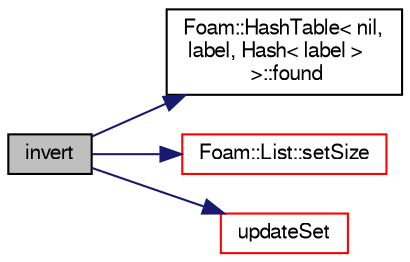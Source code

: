 digraph "invert"
{
  bgcolor="transparent";
  edge [fontname="FreeSans",fontsize="10",labelfontname="FreeSans",labelfontsize="10"];
  node [fontname="FreeSans",fontsize="10",shape=record];
  rankdir="LR";
  Node1 [label="invert",height=0.2,width=0.4,color="black", fillcolor="grey75", style="filled" fontcolor="black"];
  Node1 -> Node2 [color="midnightblue",fontsize="10",style="solid",fontname="FreeSans"];
  Node2 [label="Foam::HashTable\< nil,\l label, Hash\< label \>\l \>::found",height=0.2,width=0.4,color="black",URL="$a00959.html#a3df8044b3c7afb4eb62517f64e85eab6",tooltip="Return true if hashedEntry is found in table. "];
  Node1 -> Node3 [color="midnightblue",fontsize="10",style="solid",fontname="FreeSans"];
  Node3 [label="Foam::List::setSize",height=0.2,width=0.4,color="red",URL="$a01325.html#aedb985ffeaf1bdbfeccc2a8730405703",tooltip="Reset size of List. "];
  Node1 -> Node4 [color="midnightblue",fontsize="10",style="solid",fontname="FreeSans"];
  Node4 [label="updateSet",height=0.2,width=0.4,color="red",URL="$a00234.html#afc9e2e914d3928dd7281d2ac71452052",tooltip="Sort addressing and make cellSet part consistent with addressing. "];
}
